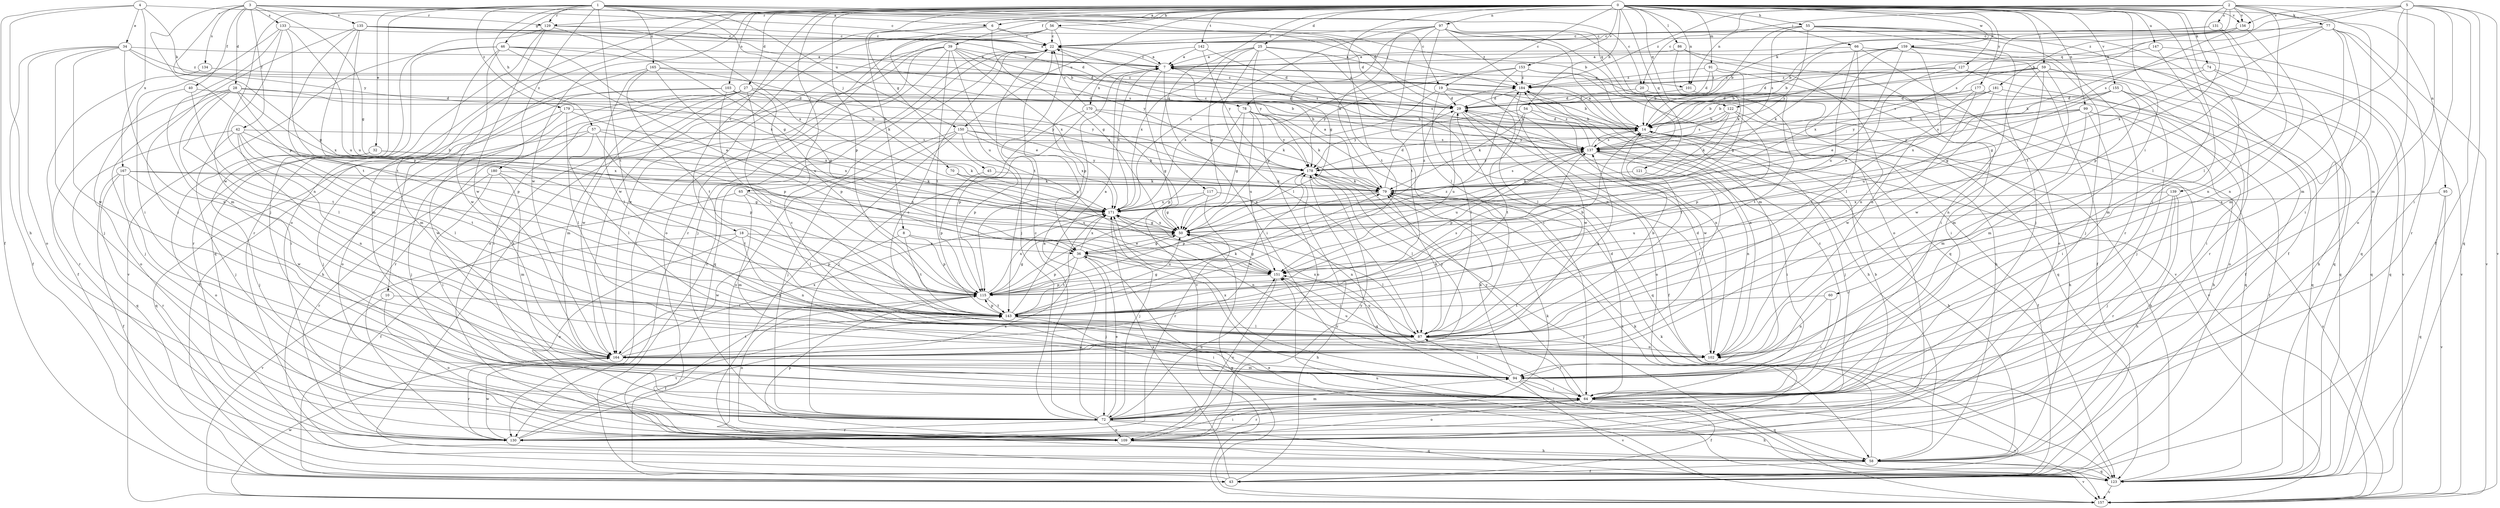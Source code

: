 strict digraph  {
0;
1;
2;
3;
4;
5;
6;
7;
8;
10;
14;
18;
19;
20;
22;
25;
27;
28;
29;
32;
34;
36;
39;
40;
42;
43;
45;
46;
50;
54;
55;
56;
57;
58;
59;
60;
64;
65;
66;
70;
72;
74;
77;
78;
79;
86;
87;
91;
94;
95;
97;
99;
101;
102;
103;
109;
115;
117;
121;
122;
123;
127;
129;
130;
131;
133;
134;
135;
137;
139;
142;
143;
147;
150;
151;
153;
155;
156;
157;
159;
164;
165;
167;
170;
171;
177;
178;
179;
180;
181;
184;
0 -> 6  [label=a];
0 -> 8  [label=b];
0 -> 10  [label=b];
0 -> 18  [label=c];
0 -> 19  [label=c];
0 -> 25  [label=d];
0 -> 27  [label=d];
0 -> 39  [label=f];
0 -> 45  [label=g];
0 -> 54  [label=h];
0 -> 55  [label=h];
0 -> 56  [label=h];
0 -> 59  [label=i];
0 -> 60  [label=i];
0 -> 64  [label=i];
0 -> 65  [label=j];
0 -> 66  [label=j];
0 -> 74  [label=k];
0 -> 86  [label=l];
0 -> 91  [label=m];
0 -> 95  [label=n];
0 -> 97  [label=n];
0 -> 99  [label=n];
0 -> 101  [label=n];
0 -> 103  [label=o];
0 -> 109  [label=o];
0 -> 115  [label=p];
0 -> 117  [label=q];
0 -> 121  [label=q];
0 -> 122  [label=q];
0 -> 127  [label=r];
0 -> 139  [label=t];
0 -> 142  [label=t];
0 -> 143  [label=t];
0 -> 147  [label=u];
0 -> 150  [label=u];
0 -> 153  [label=v];
0 -> 155  [label=v];
0 -> 156  [label=v];
0 -> 159  [label=w];
0 -> 164  [label=w];
0 -> 177  [label=y];
1 -> 6  [label=a];
1 -> 14  [label=b];
1 -> 19  [label=c];
1 -> 20  [label=c];
1 -> 32  [label=e];
1 -> 46  [label=g];
1 -> 57  [label=h];
1 -> 70  [label=j];
1 -> 72  [label=j];
1 -> 129  [label=r];
1 -> 143  [label=t];
1 -> 150  [label=u];
1 -> 164  [label=w];
1 -> 165  [label=x];
1 -> 179  [label=z];
1 -> 180  [label=z];
2 -> 14  [label=b];
2 -> 20  [label=c];
2 -> 77  [label=k];
2 -> 87  [label=l];
2 -> 94  [label=m];
2 -> 101  [label=n];
2 -> 109  [label=o];
2 -> 129  [label=r];
2 -> 131  [label=s];
2 -> 143  [label=t];
2 -> 156  [label=v];
2 -> 181  [label=z];
2 -> 184  [label=z];
3 -> 22  [label=c];
3 -> 28  [label=d];
3 -> 29  [label=d];
3 -> 40  [label=f];
3 -> 42  [label=f];
3 -> 50  [label=g];
3 -> 115  [label=p];
3 -> 122  [label=q];
3 -> 133  [label=s];
3 -> 134  [label=s];
3 -> 135  [label=s];
3 -> 178  [label=y];
4 -> 34  [label=e];
4 -> 43  [label=f];
4 -> 58  [label=h];
4 -> 78  [label=k];
4 -> 129  [label=r];
4 -> 167  [label=x];
5 -> 43  [label=f];
5 -> 64  [label=i];
5 -> 78  [label=k];
5 -> 87  [label=l];
5 -> 94  [label=m];
5 -> 122  [label=q];
5 -> 123  [label=q];
5 -> 156  [label=v];
5 -> 157  [label=v];
6 -> 22  [label=c];
6 -> 50  [label=g];
6 -> 151  [label=u];
6 -> 164  [label=w];
6 -> 184  [label=z];
7 -> 22  [label=c];
7 -> 64  [label=i];
7 -> 101  [label=n];
7 -> 137  [label=s];
7 -> 157  [label=v];
7 -> 170  [label=x];
7 -> 171  [label=x];
7 -> 184  [label=z];
8 -> 36  [label=e];
8 -> 115  [label=p];
8 -> 143  [label=t];
8 -> 164  [label=w];
10 -> 109  [label=o];
10 -> 130  [label=r];
10 -> 143  [label=t];
14 -> 7  [label=a];
14 -> 29  [label=d];
14 -> 43  [label=f];
14 -> 72  [label=j];
14 -> 137  [label=s];
18 -> 36  [label=e];
18 -> 102  [label=n];
18 -> 109  [label=o];
18 -> 115  [label=p];
18 -> 157  [label=v];
19 -> 14  [label=b];
19 -> 29  [label=d];
19 -> 50  [label=g];
19 -> 87  [label=l];
19 -> 102  [label=n];
19 -> 157  [label=v];
20 -> 29  [label=d];
20 -> 87  [label=l];
20 -> 123  [label=q];
22 -> 7  [label=a];
22 -> 72  [label=j];
22 -> 123  [label=q];
22 -> 137  [label=s];
25 -> 7  [label=a];
25 -> 50  [label=g];
25 -> 64  [label=i];
25 -> 87  [label=l];
25 -> 102  [label=n];
25 -> 157  [label=v];
25 -> 171  [label=x];
25 -> 178  [label=y];
27 -> 14  [label=b];
27 -> 29  [label=d];
27 -> 58  [label=h];
27 -> 64  [label=i];
27 -> 94  [label=m];
27 -> 115  [label=p];
27 -> 130  [label=r];
27 -> 143  [label=t];
27 -> 164  [label=w];
28 -> 29  [label=d];
28 -> 64  [label=i];
28 -> 72  [label=j];
28 -> 87  [label=l];
28 -> 115  [label=p];
28 -> 130  [label=r];
28 -> 171  [label=x];
28 -> 178  [label=y];
29 -> 14  [label=b];
29 -> 43  [label=f];
29 -> 109  [label=o];
29 -> 151  [label=u];
32 -> 72  [label=j];
32 -> 79  [label=k];
32 -> 109  [label=o];
32 -> 178  [label=y];
34 -> 7  [label=a];
34 -> 43  [label=f];
34 -> 50  [label=g];
34 -> 72  [label=j];
34 -> 102  [label=n];
34 -> 109  [label=o];
34 -> 164  [label=w];
34 -> 184  [label=z];
36 -> 50  [label=g];
36 -> 58  [label=h];
36 -> 72  [label=j];
36 -> 115  [label=p];
36 -> 143  [label=t];
36 -> 151  [label=u];
36 -> 171  [label=x];
39 -> 7  [label=a];
39 -> 29  [label=d];
39 -> 36  [label=e];
39 -> 72  [label=j];
39 -> 109  [label=o];
39 -> 130  [label=r];
39 -> 143  [label=t];
39 -> 164  [label=w];
39 -> 171  [label=x];
39 -> 178  [label=y];
40 -> 29  [label=d];
40 -> 109  [label=o];
40 -> 143  [label=t];
42 -> 72  [label=j];
42 -> 87  [label=l];
42 -> 102  [label=n];
42 -> 123  [label=q];
42 -> 137  [label=s];
42 -> 143  [label=t];
42 -> 171  [label=x];
43 -> 22  [label=c];
43 -> 171  [label=x];
43 -> 178  [label=y];
45 -> 79  [label=k];
45 -> 115  [label=p];
46 -> 7  [label=a];
46 -> 36  [label=e];
46 -> 94  [label=m];
46 -> 130  [label=r];
46 -> 137  [label=s];
46 -> 157  [label=v];
46 -> 164  [label=w];
46 -> 171  [label=x];
50 -> 36  [label=e];
50 -> 87  [label=l];
50 -> 171  [label=x];
50 -> 178  [label=y];
50 -> 184  [label=z];
54 -> 14  [label=b];
54 -> 79  [label=k];
54 -> 143  [label=t];
54 -> 164  [label=w];
54 -> 178  [label=y];
55 -> 14  [label=b];
55 -> 22  [label=c];
55 -> 43  [label=f];
55 -> 72  [label=j];
55 -> 123  [label=q];
55 -> 130  [label=r];
55 -> 137  [label=s];
55 -> 178  [label=y];
56 -> 22  [label=c];
56 -> 29  [label=d];
56 -> 58  [label=h];
56 -> 109  [label=o];
56 -> 130  [label=r];
56 -> 143  [label=t];
57 -> 72  [label=j];
57 -> 87  [label=l];
57 -> 115  [label=p];
57 -> 123  [label=q];
57 -> 137  [label=s];
57 -> 171  [label=x];
58 -> 43  [label=f];
58 -> 79  [label=k];
58 -> 123  [label=q];
58 -> 157  [label=v];
59 -> 14  [label=b];
59 -> 94  [label=m];
59 -> 102  [label=n];
59 -> 123  [label=q];
59 -> 130  [label=r];
59 -> 137  [label=s];
59 -> 164  [label=w];
59 -> 184  [label=z];
60 -> 64  [label=i];
60 -> 102  [label=n];
60 -> 143  [label=t];
64 -> 22  [label=c];
64 -> 29  [label=d];
64 -> 43  [label=f];
64 -> 72  [label=j];
64 -> 109  [label=o];
64 -> 130  [label=r];
64 -> 157  [label=v];
64 -> 178  [label=y];
64 -> 184  [label=z];
65 -> 43  [label=f];
65 -> 87  [label=l];
65 -> 94  [label=m];
65 -> 171  [label=x];
66 -> 7  [label=a];
66 -> 43  [label=f];
66 -> 87  [label=l];
66 -> 109  [label=o];
66 -> 151  [label=u];
70 -> 79  [label=k];
70 -> 151  [label=u];
70 -> 171  [label=x];
72 -> 7  [label=a];
72 -> 14  [label=b];
72 -> 22  [label=c];
72 -> 36  [label=e];
72 -> 58  [label=h];
72 -> 94  [label=m];
72 -> 109  [label=o];
72 -> 123  [label=q];
72 -> 130  [label=r];
72 -> 151  [label=u];
74 -> 50  [label=g];
74 -> 58  [label=h];
74 -> 123  [label=q];
74 -> 184  [label=z];
77 -> 22  [label=c];
77 -> 64  [label=i];
77 -> 79  [label=k];
77 -> 94  [label=m];
77 -> 130  [label=r];
77 -> 157  [label=v];
77 -> 171  [label=x];
78 -> 14  [label=b];
78 -> 50  [label=g];
78 -> 79  [label=k];
78 -> 109  [label=o];
78 -> 115  [label=p];
78 -> 123  [label=q];
78 -> 151  [label=u];
78 -> 178  [label=y];
79 -> 7  [label=a];
79 -> 29  [label=d];
79 -> 58  [label=h];
79 -> 115  [label=p];
79 -> 137  [label=s];
79 -> 171  [label=x];
86 -> 7  [label=a];
86 -> 64  [label=i];
86 -> 79  [label=k];
86 -> 102  [label=n];
87 -> 14  [label=b];
87 -> 64  [label=i];
87 -> 79  [label=k];
87 -> 102  [label=n];
87 -> 137  [label=s];
87 -> 151  [label=u];
87 -> 164  [label=w];
87 -> 171  [label=x];
91 -> 14  [label=b];
91 -> 29  [label=d];
91 -> 50  [label=g];
91 -> 64  [label=i];
91 -> 184  [label=z];
94 -> 22  [label=c];
94 -> 64  [label=i];
94 -> 79  [label=k];
94 -> 87  [label=l];
94 -> 123  [label=q];
94 -> 157  [label=v];
94 -> 171  [label=x];
95 -> 123  [label=q];
95 -> 157  [label=v];
95 -> 171  [label=x];
97 -> 22  [label=c];
97 -> 50  [label=g];
97 -> 79  [label=k];
97 -> 87  [label=l];
97 -> 94  [label=m];
97 -> 109  [label=o];
97 -> 123  [label=q];
97 -> 143  [label=t];
97 -> 171  [label=x];
97 -> 184  [label=z];
99 -> 14  [label=b];
99 -> 43  [label=f];
99 -> 58  [label=h];
99 -> 64  [label=i];
99 -> 94  [label=m];
99 -> 137  [label=s];
99 -> 178  [label=y];
101 -> 29  [label=d];
101 -> 143  [label=t];
102 -> 29  [label=d];
102 -> 151  [label=u];
103 -> 29  [label=d];
103 -> 43  [label=f];
103 -> 50  [label=g];
103 -> 109  [label=o];
103 -> 115  [label=p];
103 -> 178  [label=y];
109 -> 58  [label=h];
109 -> 79  [label=k];
109 -> 115  [label=p];
109 -> 178  [label=y];
115 -> 14  [label=b];
115 -> 43  [label=f];
115 -> 50  [label=g];
115 -> 109  [label=o];
115 -> 143  [label=t];
115 -> 171  [label=x];
115 -> 184  [label=z];
117 -> 50  [label=g];
117 -> 102  [label=n];
117 -> 130  [label=r];
117 -> 171  [label=x];
121 -> 79  [label=k];
121 -> 87  [label=l];
122 -> 14  [label=b];
122 -> 58  [label=h];
122 -> 79  [label=k];
122 -> 115  [label=p];
122 -> 137  [label=s];
122 -> 178  [label=y];
123 -> 14  [label=b];
123 -> 36  [label=e];
123 -> 79  [label=k];
123 -> 151  [label=u];
123 -> 157  [label=v];
127 -> 29  [label=d];
127 -> 36  [label=e];
127 -> 43  [label=f];
127 -> 123  [label=q];
127 -> 184  [label=z];
129 -> 22  [label=c];
129 -> 50  [label=g];
129 -> 123  [label=q];
129 -> 130  [label=r];
129 -> 164  [label=w];
129 -> 171  [label=x];
130 -> 64  [label=i];
130 -> 143  [label=t];
130 -> 164  [label=w];
130 -> 171  [label=x];
131 -> 22  [label=c];
131 -> 102  [label=n];
131 -> 115  [label=p];
131 -> 137  [label=s];
133 -> 22  [label=c];
133 -> 64  [label=i];
133 -> 94  [label=m];
133 -> 102  [label=n];
133 -> 143  [label=t];
133 -> 151  [label=u];
134 -> 43  [label=f];
134 -> 184  [label=z];
135 -> 7  [label=a];
135 -> 14  [label=b];
135 -> 22  [label=c];
135 -> 29  [label=d];
135 -> 64  [label=i];
135 -> 115  [label=p];
135 -> 143  [label=t];
135 -> 151  [label=u];
137 -> 14  [label=b];
137 -> 22  [label=c];
137 -> 58  [label=h];
137 -> 64  [label=i];
137 -> 102  [label=n];
137 -> 115  [label=p];
137 -> 151  [label=u];
137 -> 178  [label=y];
137 -> 184  [label=z];
139 -> 58  [label=h];
139 -> 72  [label=j];
139 -> 130  [label=r];
139 -> 151  [label=u];
139 -> 171  [label=x];
142 -> 7  [label=a];
142 -> 29  [label=d];
142 -> 115  [label=p];
142 -> 178  [label=y];
143 -> 7  [label=a];
143 -> 50  [label=g];
143 -> 64  [label=i];
143 -> 79  [label=k];
143 -> 87  [label=l];
143 -> 115  [label=p];
143 -> 137  [label=s];
147 -> 7  [label=a];
147 -> 94  [label=m];
147 -> 157  [label=v];
150 -> 58  [label=h];
150 -> 72  [label=j];
150 -> 79  [label=k];
150 -> 109  [label=o];
150 -> 115  [label=p];
150 -> 137  [label=s];
150 -> 171  [label=x];
151 -> 50  [label=g];
151 -> 87  [label=l];
151 -> 109  [label=o];
151 -> 115  [label=p];
153 -> 58  [label=h];
153 -> 87  [label=l];
153 -> 123  [label=q];
153 -> 171  [label=x];
153 -> 178  [label=y];
153 -> 184  [label=z];
155 -> 29  [label=d];
155 -> 72  [label=j];
155 -> 94  [label=m];
155 -> 109  [label=o];
155 -> 151  [label=u];
155 -> 171  [label=x];
156 -> 14  [label=b];
156 -> 22  [label=c];
156 -> 102  [label=n];
156 -> 137  [label=s];
157 -> 50  [label=g];
157 -> 137  [label=s];
157 -> 164  [label=w];
157 -> 178  [label=y];
159 -> 7  [label=a];
159 -> 14  [label=b];
159 -> 36  [label=e];
159 -> 72  [label=j];
159 -> 79  [label=k];
159 -> 102  [label=n];
159 -> 123  [label=q];
159 -> 157  [label=v];
159 -> 171  [label=x];
164 -> 94  [label=m];
164 -> 130  [label=r];
164 -> 143  [label=t];
164 -> 171  [label=x];
164 -> 178  [label=y];
165 -> 79  [label=k];
165 -> 87  [label=l];
165 -> 94  [label=m];
165 -> 143  [label=t];
165 -> 151  [label=u];
165 -> 184  [label=z];
167 -> 43  [label=f];
167 -> 50  [label=g];
167 -> 64  [label=i];
167 -> 79  [label=k];
167 -> 130  [label=r];
167 -> 164  [label=w];
170 -> 14  [label=b];
170 -> 22  [label=c];
170 -> 50  [label=g];
170 -> 72  [label=j];
170 -> 79  [label=k];
170 -> 115  [label=p];
171 -> 50  [label=g];
171 -> 72  [label=j];
171 -> 102  [label=n];
177 -> 14  [label=b];
177 -> 29  [label=d];
177 -> 123  [label=q];
177 -> 143  [label=t];
177 -> 164  [label=w];
178 -> 79  [label=k];
178 -> 87  [label=l];
178 -> 123  [label=q];
178 -> 164  [label=w];
179 -> 14  [label=b];
179 -> 72  [label=j];
179 -> 87  [label=l];
179 -> 164  [label=w];
179 -> 171  [label=x];
180 -> 64  [label=i];
180 -> 79  [label=k];
180 -> 94  [label=m];
180 -> 130  [label=r];
180 -> 143  [label=t];
181 -> 14  [label=b];
181 -> 29  [label=d];
181 -> 50  [label=g];
181 -> 64  [label=i];
181 -> 178  [label=y];
184 -> 29  [label=d];
184 -> 58  [label=h];
184 -> 102  [label=n];
184 -> 164  [label=w];
}
